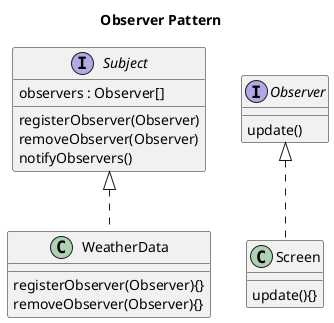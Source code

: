 @startuml

title Observer Pattern

interface Subject{
  observers : Observer[]
  registerObserver(Observer)
  removeObserver(Observer)
  notifyObservers()
}


interface Observer{
  update()
}

class WeatherData{
  registerObserver(Observer){}
  removeObserver(Observer){}
}

class Screen{
  update(){}
}

Subject <|.. WeatherData

Observer <|.. Screen


@enduml